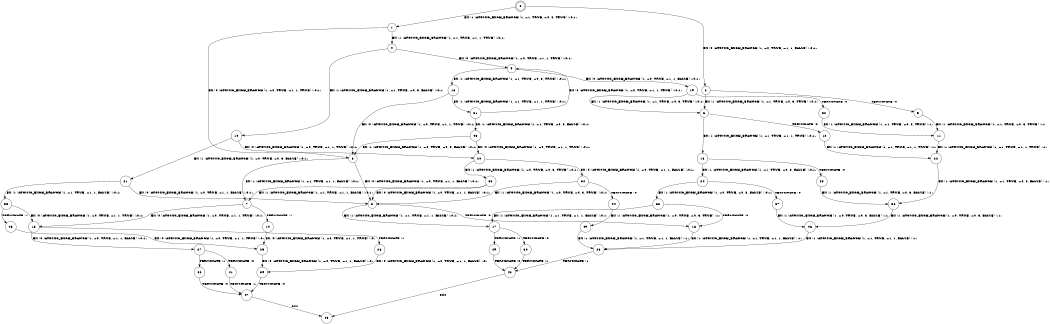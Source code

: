 digraph BCG {
size = "7, 10.5";
center = TRUE;
node [shape = circle];
0 [peripheries = 2];
0 -> 1 [label = "EX !1 !ATOMIC_EXCH_BRANCH (1, +1, TRUE, +0, 3, TRUE) !:0:1:"];
0 -> 2 [label = "EX !0 !ATOMIC_EXCH_BRANCH (1, +0, TRUE, +1, 1, FALSE) !:0:1:"];
1 -> 3 [label = "EX !0 !ATOMIC_EXCH_BRANCH (1, +0, TRUE, +1, 1, TRUE) !:0:1:"];
1 -> 4 [label = "EX !1 !ATOMIC_EXCH_BRANCH (1, +1, TRUE, +1, 1, TRUE) !:0:1:"];
2 -> 5 [label = "TERMINATE !0"];
2 -> 6 [label = "EX !1 !ATOMIC_EXCH_BRANCH (1, +1, TRUE, +0, 3, TRUE) !:0:1:"];
3 -> 7 [label = "EX !1 !ATOMIC_EXCH_BRANCH (1, +1, TRUE, +1, 1, FALSE) !:0:1:"];
3 -> 8 [label = "EX !0 !ATOMIC_EXCH_BRANCH (1, +0, TRUE, +1, 1, FALSE) !:0:1:"];
4 -> 9 [label = "EX !0 !ATOMIC_EXCH_BRANCH (1, +0, TRUE, +1, 1, TRUE) !:0:1:"];
4 -> 10 [label = "EX !1 !ATOMIC_EXCH_BRANCH (1, +1, TRUE, +0, 3, FALSE) !:0:1:"];
5 -> 11 [label = "EX !1 !ATOMIC_EXCH_BRANCH (1, +1, TRUE, +0, 3, TRUE) !:1:"];
6 -> 12 [label = "TERMINATE !0"];
6 -> 13 [label = "EX !1 !ATOMIC_EXCH_BRANCH (1, +1, TRUE, +1, 1, TRUE) !:0:1:"];
7 -> 14 [label = "TERMINATE !1"];
7 -> 15 [label = "EX !0 !ATOMIC_EXCH_BRANCH (1, +0, TRUE, +1, 1, TRUE) !:0:1:"];
8 -> 16 [label = "TERMINATE !0"];
8 -> 17 [label = "EX !1 !ATOMIC_EXCH_BRANCH (1, +1, TRUE, +1, 1, FALSE) !:0:1:"];
9 -> 18 [label = "EX !1 !ATOMIC_EXCH_BRANCH (1, +1, TRUE, +0, 3, TRUE) !:0:1:"];
9 -> 19 [label = "EX !0 !ATOMIC_EXCH_BRANCH (1, +0, TRUE, +1, 1, FALSE) !:0:1:"];
10 -> 20 [label = "EX !0 !ATOMIC_EXCH_BRANCH (1, +0, TRUE, +1, 1, TRUE) !:0:1:"];
10 -> 21 [label = "EX !1 !ATOMIC_EXCH_BRANCH (1, +0, TRUE, +0, 3, FALSE) !:0:1:"];
11 -> 22 [label = "EX !1 !ATOMIC_EXCH_BRANCH (1, +1, TRUE, +1, 1, TRUE) !:1:"];
12 -> 22 [label = "EX !1 !ATOMIC_EXCH_BRANCH (1, +1, TRUE, +1, 1, TRUE) !:1:"];
13 -> 23 [label = "TERMINATE !0"];
13 -> 24 [label = "EX !1 !ATOMIC_EXCH_BRANCH (1, +1, TRUE, +0, 3, FALSE) !:0:1:"];
14 -> 25 [label = "EX !0 !ATOMIC_EXCH_BRANCH (1, +0, TRUE, +1, 1, TRUE) !:0:"];
15 -> 26 [label = "TERMINATE !1"];
15 -> 27 [label = "EX !0 !ATOMIC_EXCH_BRANCH (1, +0, TRUE, +1, 1, FALSE) !:0:1:"];
16 -> 28 [label = "EX !1 !ATOMIC_EXCH_BRANCH (1, +1, TRUE, +1, 1, FALSE) !:1:"];
17 -> 29 [label = "TERMINATE !1"];
17 -> 30 [label = "TERMINATE !0"];
18 -> 31 [label = "EX !1 !ATOMIC_EXCH_BRANCH (1, +1, TRUE, +1, 1, TRUE) !:0:1:"];
18 -> 3 [label = "EX !0 !ATOMIC_EXCH_BRANCH (1, +0, TRUE, +1, 1, TRUE) !:0:1:"];
19 -> 32 [label = "TERMINATE !0"];
19 -> 6 [label = "EX !1 !ATOMIC_EXCH_BRANCH (1, +1, TRUE, +0, 3, TRUE) !:0:1:"];
20 -> 33 [label = "EX !1 !ATOMIC_EXCH_BRANCH (1, +0, TRUE, +0, 3, TRUE) !:0:1:"];
20 -> 34 [label = "EX !0 !ATOMIC_EXCH_BRANCH (1, +0, TRUE, +1, 1, FALSE) !:0:1:"];
21 -> 8 [label = "EX !0 !ATOMIC_EXCH_BRANCH (1, +0, TRUE, +1, 1, FALSE) !:0:1:"];
21 -> 35 [label = "EX !1 !ATOMIC_EXCH_BRANCH (1, +1, TRUE, +1, 1, FALSE) !:0:1:"];
22 -> 36 [label = "EX !1 !ATOMIC_EXCH_BRANCH (1, +1, TRUE, +0, 3, FALSE) !:1:"];
23 -> 36 [label = "EX !1 !ATOMIC_EXCH_BRANCH (1, +1, TRUE, +0, 3, FALSE) !:1:"];
24 -> 37 [label = "TERMINATE !0"];
24 -> 38 [label = "EX !1 !ATOMIC_EXCH_BRANCH (1, +0, TRUE, +0, 3, FALSE) !:0:1:"];
25 -> 39 [label = "EX !0 !ATOMIC_EXCH_BRANCH (1, +0, TRUE, +1, 1, FALSE) !:0:"];
26 -> 39 [label = "EX !0 !ATOMIC_EXCH_BRANCH (1, +0, TRUE, +1, 1, FALSE) !:0:"];
27 -> 40 [label = "TERMINATE !1"];
27 -> 41 [label = "TERMINATE !0"];
28 -> 42 [label = "TERMINATE !1"];
29 -> 42 [label = "TERMINATE !0"];
30 -> 42 [label = "TERMINATE !1"];
31 -> 43 [label = "EX !1 !ATOMIC_EXCH_BRANCH (1, +1, TRUE, +0, 3, FALSE) !:0:1:"];
31 -> 9 [label = "EX !0 !ATOMIC_EXCH_BRANCH (1, +0, TRUE, +1, 1, TRUE) !:0:1:"];
32 -> 11 [label = "EX !1 !ATOMIC_EXCH_BRANCH (1, +1, TRUE, +0, 3, TRUE) !:1:"];
33 -> 7 [label = "EX !1 !ATOMIC_EXCH_BRANCH (1, +1, TRUE, +1, 1, FALSE) !:0:1:"];
33 -> 8 [label = "EX !0 !ATOMIC_EXCH_BRANCH (1, +0, TRUE, +1, 1, FALSE) !:0:1:"];
34 -> 44 [label = "TERMINATE !0"];
34 -> 8 [label = "EX !1 !ATOMIC_EXCH_BRANCH (1, +0, TRUE, +0, 3, TRUE) !:0:1:"];
35 -> 45 [label = "TERMINATE !1"];
35 -> 15 [label = "EX !0 !ATOMIC_EXCH_BRANCH (1, +0, TRUE, +1, 1, TRUE) !:0:1:"];
36 -> 46 [label = "EX !1 !ATOMIC_EXCH_BRANCH (1, +0, TRUE, +0, 3, FALSE) !:1:"];
37 -> 46 [label = "EX !1 !ATOMIC_EXCH_BRANCH (1, +0, TRUE, +0, 3, FALSE) !:1:"];
38 -> 16 [label = "TERMINATE !0"];
38 -> 17 [label = "EX !1 !ATOMIC_EXCH_BRANCH (1, +1, TRUE, +1, 1, FALSE) !:0:1:"];
39 -> 47 [label = "TERMINATE !0"];
40 -> 47 [label = "TERMINATE !0"];
41 -> 47 [label = "TERMINATE !1"];
42 -> 48 [label = "exit"];
43 -> 3 [label = "EX !1 !ATOMIC_EXCH_BRANCH (1, +0, TRUE, +0, 3, FALSE) !:0:1:"];
43 -> 20 [label = "EX !0 !ATOMIC_EXCH_BRANCH (1, +0, TRUE, +1, 1, TRUE) !:0:1:"];
44 -> 49 [label = "EX !1 !ATOMIC_EXCH_BRANCH (1, +0, TRUE, +0, 3, TRUE) !:1:"];
45 -> 25 [label = "EX !0 !ATOMIC_EXCH_BRANCH (1, +0, TRUE, +1, 1, TRUE) !:0:"];
46 -> 28 [label = "EX !1 !ATOMIC_EXCH_BRANCH (1, +1, TRUE, +1, 1, FALSE) !:1:"];
47 -> 48 [label = "exit"];
49 -> 28 [label = "EX !1 !ATOMIC_EXCH_BRANCH (1, +1, TRUE, +1, 1, FALSE) !:1:"];
}
